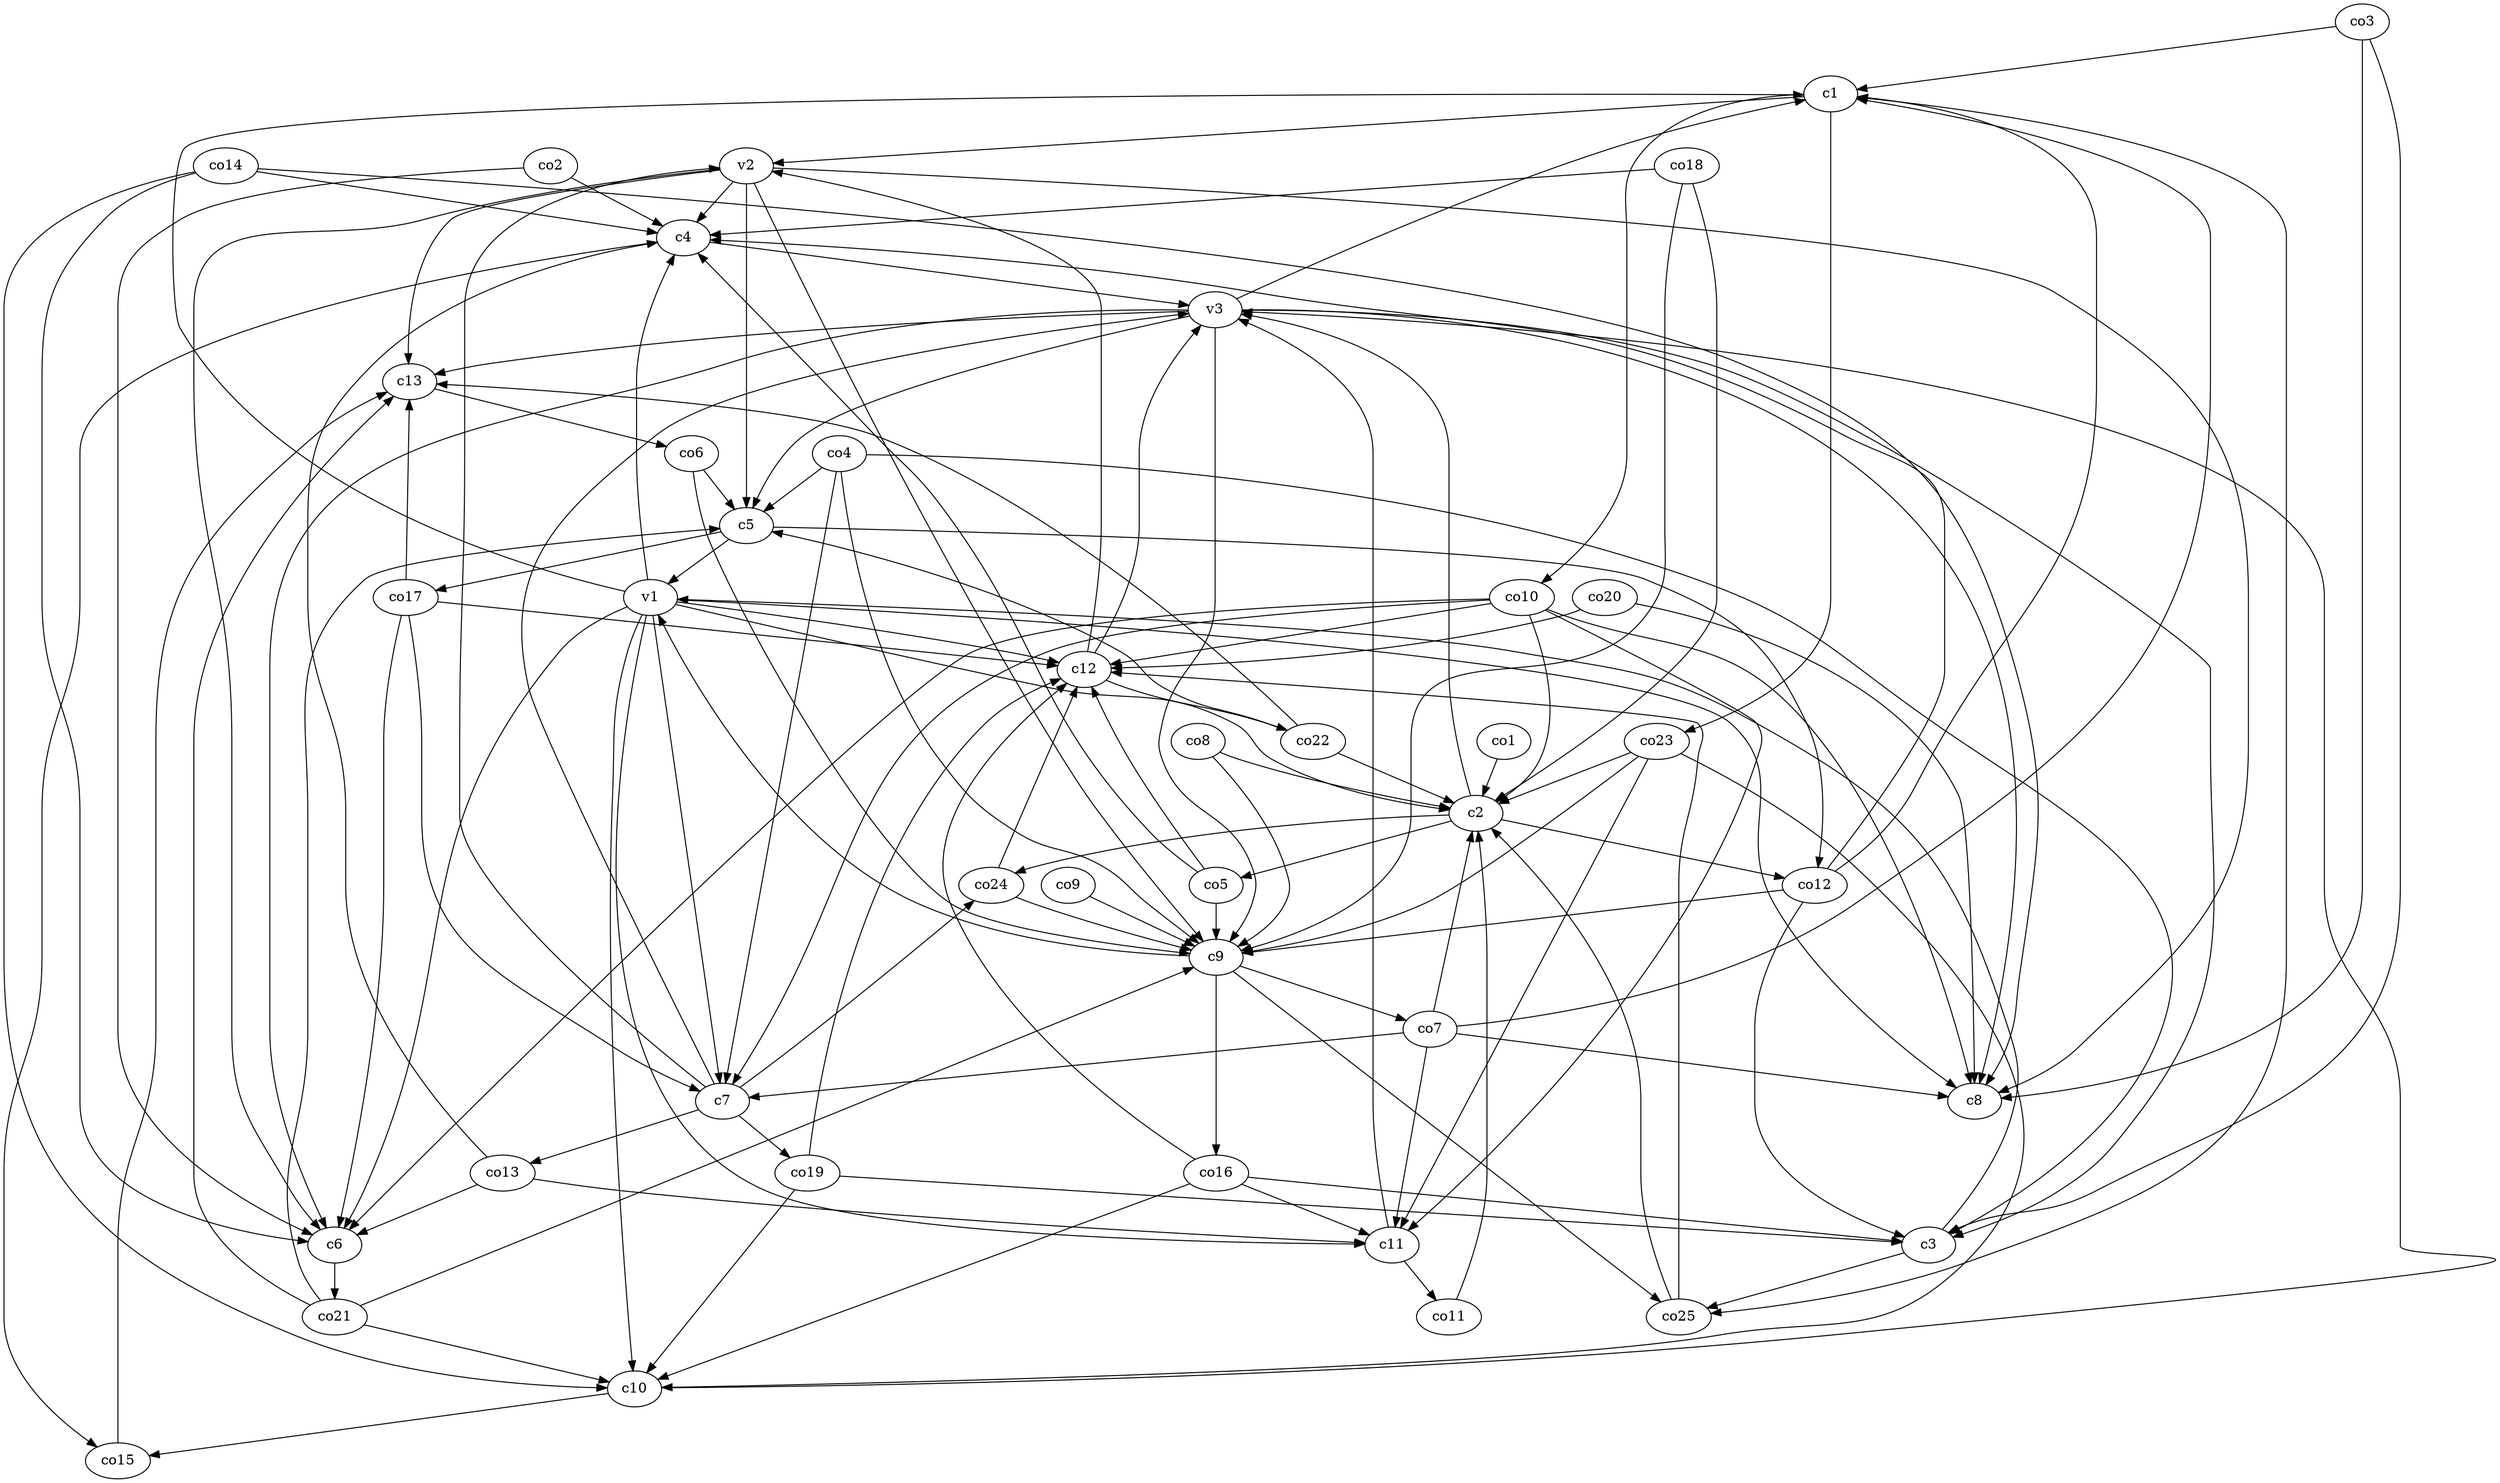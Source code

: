 strict digraph  {
c1;
c2;
c3;
c4;
c5;
c6;
c7;
c8;
c9;
c10;
c11;
c12;
c13;
v1;
v2;
v3;
co1;
co2;
co3;
co4;
co5;
co6;
co7;
co8;
co9;
co10;
co11;
co12;
co13;
co14;
co15;
co16;
co17;
co18;
co19;
co20;
co21;
co22;
co23;
co24;
co25;
c1 -> v2  [weight=1];
c1 -> co10  [weight=1];
c1 -> co23  [weight=1];
c1 -> co25  [weight=1];
c2 -> co24  [weight=1];
c2 -> v3  [weight=1];
c2 -> co12  [weight=1];
c2 -> co5  [weight=1];
c3 -> co25  [weight=1];
c3 -> v1  [weight=1];
c4 -> v3  [weight=1];
c4 -> co15  [weight=1];
c5 -> co17  [weight=1];
c5 -> v1  [weight=1];
c5 -> co12  [weight=1];
c6 -> co21  [weight=1];
c7 -> co13  [weight=1];
c7 -> co19  [weight=1];
c7 -> v3  [weight=1];
c7 -> v2  [weight=1];
c7 -> co24  [weight=1];
c9 -> co16  [weight=1];
c9 -> v1  [weight=1];
c9 -> co25  [weight=1];
c9 -> co7  [weight=1];
c10 -> v3  [weight=1];
c10 -> co15  [weight=1];
c11 -> co11  [weight=1];
c11 -> v3  [weight=1];
c12 -> co22  [weight=1];
c12 -> v2  [weight=1];
c12 -> v3  [weight=1];
c13 -> co6  [weight=1];
v1 -> c12  [weight=1];
v1 -> c1  [weight=1];
v1 -> c8  [weight=1];
v1 -> c7  [weight=1];
v1 -> c6  [weight=1];
v1 -> c10  [weight=1];
v1 -> c4  [weight=1];
v1 -> c11  [weight=1];
v1 -> c2  [weight=1];
v2 -> c8  [weight=1];
v2 -> c4  [weight=1];
v2 -> c13  [weight=1];
v2 -> c9  [weight=1];
v2 -> c5  [weight=1];
v2 -> c6  [weight=1];
v3 -> c3  [weight=1];
v3 -> c5  [weight=1];
v3 -> c1  [weight=1];
v3 -> c8  [weight=1];
v3 -> c9  [weight=1];
v3 -> c13  [weight=1];
v3 -> c6  [weight=1];
co1 -> c2  [weight=1];
co2 -> c4  [weight=1];
co2 -> c6  [weight=1];
co3 -> c8  [weight=1];
co3 -> c3  [weight=1];
co3 -> c1  [weight=1];
co4 -> c3  [weight=1];
co4 -> c7  [weight=1];
co4 -> c5  [weight=1];
co4 -> c9  [weight=1];
co5 -> c9  [weight=1];
co5 -> c4  [weight=1];
co5 -> c12  [weight=1];
co6 -> c5  [weight=1];
co6 -> c9  [weight=1];
co7 -> c2  [weight=1];
co7 -> c1  [weight=1];
co7 -> c7  [weight=1];
co7 -> c11  [weight=1];
co7 -> c8  [weight=1];
co8 -> c9  [weight=1];
co8 -> c2  [weight=1];
co9 -> c9  [weight=1];
co10 -> c8  [weight=1];
co10 -> c7  [weight=1];
co10 -> c2  [weight=1];
co10 -> c12  [weight=1];
co10 -> c11  [weight=1];
co10 -> c6  [weight=1];
co11 -> c2  [weight=1];
co12 -> c4  [weight=1];
co12 -> c3  [weight=1];
co12 -> c9  [weight=1];
co12 -> c1  [weight=1];
co13 -> c4  [weight=1];
co13 -> c11  [weight=1];
co13 -> c6  [weight=1];
co14 -> c4  [weight=1];
co14 -> c8  [weight=1];
co14 -> c10  [weight=1];
co14 -> c6  [weight=1];
co15 -> c13  [weight=1];
co16 -> c10  [weight=1];
co16 -> c12  [weight=1];
co16 -> c11  [weight=1];
co16 -> c3  [weight=1];
co17 -> c7  [weight=1];
co17 -> c6  [weight=1];
co17 -> c12  [weight=1];
co17 -> c13  [weight=1];
co18 -> c4  [weight=1];
co18 -> c9  [weight=1];
co18 -> c2  [weight=1];
co19 -> c3  [weight=1];
co19 -> c12  [weight=1];
co19 -> c10  [weight=1];
co20 -> c12  [weight=1];
co20 -> c8  [weight=1];
co21 -> c13  [weight=1];
co21 -> c5  [weight=1];
co21 -> c9  [weight=1];
co21 -> c10  [weight=1];
co22 -> c5  [weight=1];
co22 -> c13  [weight=1];
co22 -> c2  [weight=1];
co23 -> c11  [weight=1];
co23 -> c9  [weight=1];
co23 -> c10  [weight=1];
co23 -> c2  [weight=1];
co24 -> c12  [weight=1];
co24 -> c9  [weight=1];
co25 -> c12  [weight=1];
co25 -> c2  [weight=1];
}
